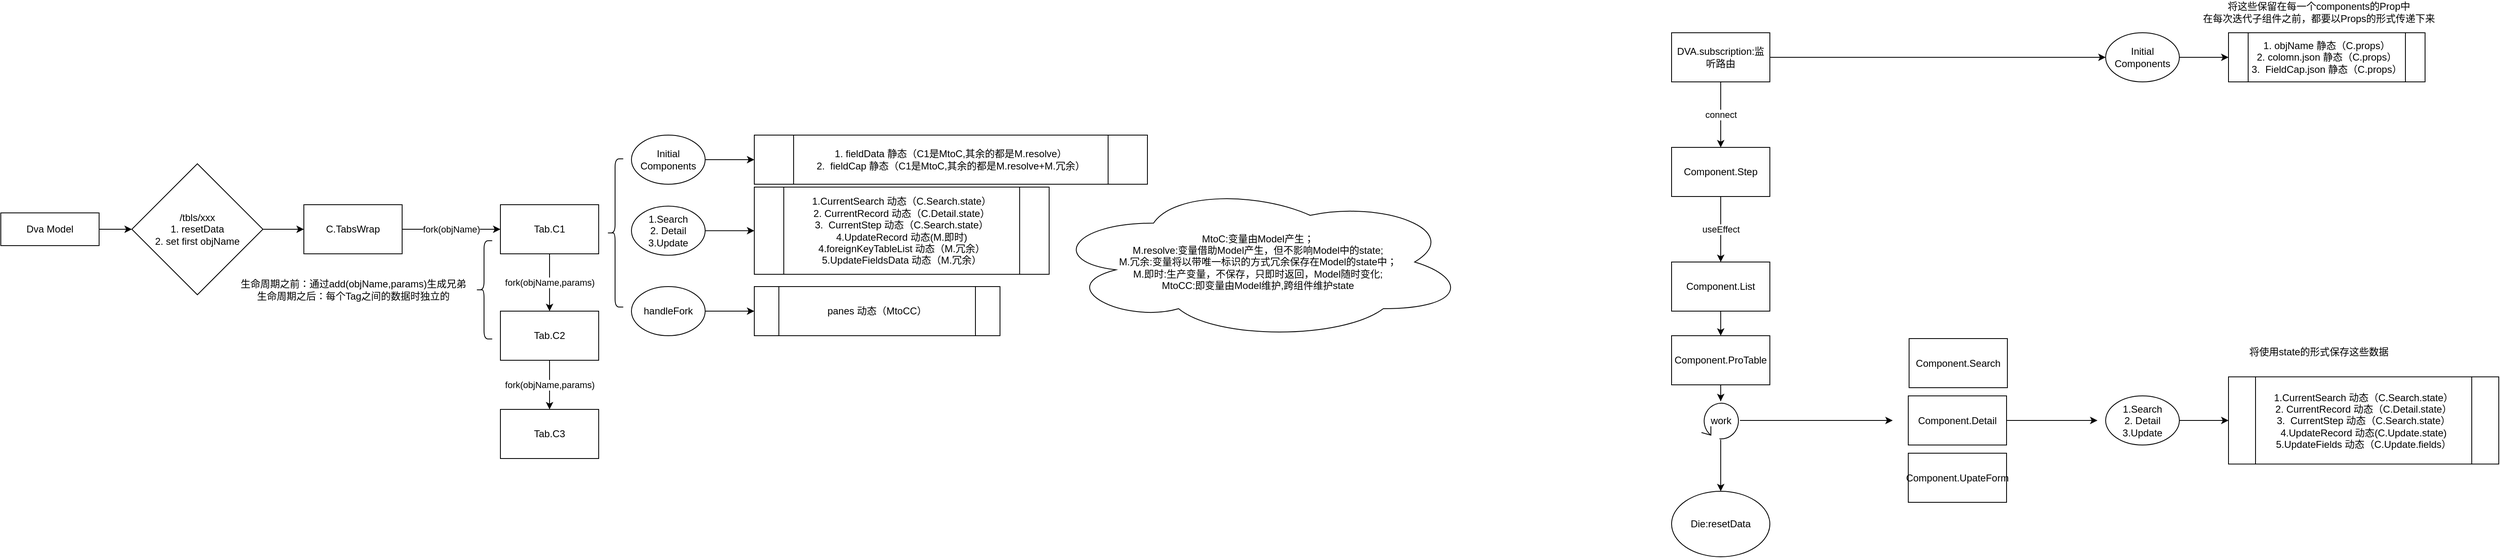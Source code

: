 <mxfile version="13.6.5" type="device"><diagram id="2DKwzml2tIwKbY2NUE9O" name="Page-1"><mxGraphModel dx="4202" dy="1494" grid="1" gridSize="10" guides="1" tooltips="1" connect="1" arrows="1" fold="1" page="1" pageScale="1" pageWidth="827" pageHeight="1169" math="0" shadow="0"><root><mxCell id="0"/><mxCell id="1" parent="0"/><mxCell id="vuEjP1x65g1y8RiFhSwC-2" style="edgeStyle=orthogonalEdgeStyle;rounded=0;orthogonalLoop=1;jettySize=auto;html=1;" edge="1" parent="1" source="MJmjFOhOWpN-rs-8GO11-1" target="vuEjP1x65g1y8RiFhSwC-1"><mxGeometry relative="1" as="geometry"/></mxCell><mxCell id="MJmjFOhOWpN-rs-8GO11-1" value="Dva Model" style="rounded=0;whiteSpace=wrap;html=1;" parent="1" vertex="1"><mxGeometry x="-1090" y="280" width="120" height="40" as="geometry"/></mxCell><mxCell id="MJmjFOhOWpN-rs-8GO11-3" value="1. objName 静态（C.props）&lt;br&gt;2. colomn.json 静态（C.props）&lt;br&gt;3.&amp;nbsp; FieldCap.json 静态（C.props）" style="shape=process;whiteSpace=wrap;html=1;backgroundOutline=1;" parent="1" vertex="1"><mxGeometry x="1630" y="60" width="240" height="60" as="geometry"/></mxCell><mxCell id="MJmjFOhOWpN-rs-8GO11-7" style="edgeStyle=orthogonalEdgeStyle;rounded=0;orthogonalLoop=1;jettySize=auto;html=1;entryX=0;entryY=0.5;entryDx=0;entryDy=0;" parent="1" source="MJmjFOhOWpN-rs-8GO11-6" target="MJmjFOhOWpN-rs-8GO11-3" edge="1"><mxGeometry relative="1" as="geometry"/></mxCell><mxCell id="MJmjFOhOWpN-rs-8GO11-6" value="Initial Components" style="ellipse;whiteSpace=wrap;html=1;" parent="1" vertex="1"><mxGeometry x="1480" y="60" width="90" height="60" as="geometry"/></mxCell><mxCell id="MJmjFOhOWpN-rs-8GO11-12" value="connect" style="edgeStyle=orthogonalEdgeStyle;rounded=0;orthogonalLoop=1;jettySize=auto;html=1;" parent="1" source="MJmjFOhOWpN-rs-8GO11-9" target="MJmjFOhOWpN-rs-8GO11-11" edge="1"><mxGeometry relative="1" as="geometry"><Array as="points"><mxPoint x="1010" y="160"/><mxPoint x="1010" y="160"/></Array></mxGeometry></mxCell><mxCell id="MJmjFOhOWpN-rs-8GO11-23" style="edgeStyle=orthogonalEdgeStyle;rounded=0;orthogonalLoop=1;jettySize=auto;html=1;entryX=0;entryY=0.5;entryDx=0;entryDy=0;" parent="1" source="MJmjFOhOWpN-rs-8GO11-9" target="MJmjFOhOWpN-rs-8GO11-6" edge="1"><mxGeometry relative="1" as="geometry"/></mxCell><mxCell id="MJmjFOhOWpN-rs-8GO11-9" value="DVA.subscription:监听路由" style="rounded=0;whiteSpace=wrap;html=1;" parent="1" vertex="1"><mxGeometry x="950" y="60" width="120" height="60" as="geometry"/></mxCell><mxCell id="MJmjFOhOWpN-rs-8GO11-14" value="useEffect" style="edgeStyle=orthogonalEdgeStyle;rounded=0;orthogonalLoop=1;jettySize=auto;html=1;" parent="1" source="MJmjFOhOWpN-rs-8GO11-11" target="MJmjFOhOWpN-rs-8GO11-13" edge="1"><mxGeometry relative="1" as="geometry"/></mxCell><mxCell id="MJmjFOhOWpN-rs-8GO11-11" value="Component.Step" style="rounded=0;whiteSpace=wrap;html=1;" parent="1" vertex="1"><mxGeometry x="950" y="200" width="120" height="60" as="geometry"/></mxCell><mxCell id="MJmjFOhOWpN-rs-8GO11-16" value="" style="edgeStyle=orthogonalEdgeStyle;rounded=0;orthogonalLoop=1;jettySize=auto;html=1;" parent="1" source="MJmjFOhOWpN-rs-8GO11-13" target="MJmjFOhOWpN-rs-8GO11-15" edge="1"><mxGeometry relative="1" as="geometry"/></mxCell><mxCell id="MJmjFOhOWpN-rs-8GO11-13" value="Component.List" style="rounded=0;whiteSpace=wrap;html=1;" parent="1" vertex="1"><mxGeometry x="950" y="340" width="120" height="60" as="geometry"/></mxCell><mxCell id="MJmjFOhOWpN-rs-8GO11-21" value="" style="edgeStyle=orthogonalEdgeStyle;rounded=0;orthogonalLoop=1;jettySize=auto;html=1;" parent="1" source="MJmjFOhOWpN-rs-8GO11-15" target="MJmjFOhOWpN-rs-8GO11-20" edge="1"><mxGeometry relative="1" as="geometry"/></mxCell><mxCell id="MJmjFOhOWpN-rs-8GO11-15" value="Component.ProTable" style="rounded=0;whiteSpace=wrap;html=1;" parent="1" vertex="1"><mxGeometry x="950" y="430" width="120" height="60" as="geometry"/></mxCell><mxCell id="MJmjFOhOWpN-rs-8GO11-18" value="Component.Search" style="rounded=0;whiteSpace=wrap;html=1;" parent="1" vertex="1"><mxGeometry x="1240" y="433.5" width="120" height="60" as="geometry"/></mxCell><mxCell id="MJmjFOhOWpN-rs-8GO11-37" style="edgeStyle=orthogonalEdgeStyle;rounded=0;orthogonalLoop=1;jettySize=auto;html=1;" parent="1" source="MJmjFOhOWpN-rs-8GO11-20" edge="1"><mxGeometry relative="1" as="geometry"><mxPoint x="1220" y="533.5" as="targetPoint"/></mxGeometry></mxCell><mxCell id="MJmjFOhOWpN-rs-8GO11-39" style="edgeStyle=orthogonalEdgeStyle;rounded=0;orthogonalLoop=1;jettySize=auto;html=1;" parent="1" source="MJmjFOhOWpN-rs-8GO11-20" target="MJmjFOhOWpN-rs-8GO11-40" edge="1"><mxGeometry relative="1" as="geometry"><mxPoint x="1010" y="600" as="targetPoint"/></mxGeometry></mxCell><mxCell id="MJmjFOhOWpN-rs-8GO11-20" value="work" style="shape=mxgraph.bpmn.loop;html=1;outlineConnect=0;" parent="1" vertex="1"><mxGeometry x="986.5" y="510" width="47" height="47" as="geometry"/></mxCell><mxCell id="MJmjFOhOWpN-rs-8GO11-32" value="" style="edgeStyle=orthogonalEdgeStyle;rounded=0;orthogonalLoop=1;jettySize=auto;html=1;" parent="1" source="MJmjFOhOWpN-rs-8GO11-26" target="MJmjFOhOWpN-rs-8GO11-28" edge="1"><mxGeometry relative="1" as="geometry"/></mxCell><mxCell id="MJmjFOhOWpN-rs-8GO11-26" value="1.Search&lt;br&gt;2. Detail&lt;br&gt;3.Update" style="ellipse;whiteSpace=wrap;html=1;" parent="1" vertex="1"><mxGeometry x="1480" y="503.5" width="90" height="60" as="geometry"/></mxCell><mxCell id="MJmjFOhOWpN-rs-8GO11-28" value="1.CurrentSearch 动态（C.Search.state）&lt;br&gt;2. CurrentRecord 动态（C.Detail.state）&lt;br&gt;3.&amp;nbsp; CurrentStep 动态（C.Search.state）&lt;br&gt;4.UpdateRecord 动态(C.Update.state)&lt;br&gt;5.UpdateFields 动态（C.Update.fields）" style="shape=process;whiteSpace=wrap;html=1;backgroundOutline=1;" parent="1" vertex="1"><mxGeometry x="1630" y="480.25" width="330" height="106.5" as="geometry"/></mxCell><mxCell id="MJmjFOhOWpN-rs-8GO11-38" style="edgeStyle=orthogonalEdgeStyle;rounded=0;orthogonalLoop=1;jettySize=auto;html=1;" parent="1" source="MJmjFOhOWpN-rs-8GO11-30" edge="1"><mxGeometry relative="1" as="geometry"><mxPoint x="1470" y="533.5" as="targetPoint"/></mxGeometry></mxCell><mxCell id="MJmjFOhOWpN-rs-8GO11-30" value="&lt;span&gt;Component.Detail&lt;/span&gt;" style="whiteSpace=wrap;html=1;" parent="1" vertex="1"><mxGeometry x="1239" y="503.5" width="120" height="60" as="geometry"/></mxCell><mxCell id="MJmjFOhOWpN-rs-8GO11-33" value="Component.UpateForm" style="whiteSpace=wrap;html=1;" parent="1" vertex="1"><mxGeometry x="1239" y="573.5" width="120" height="60" as="geometry"/></mxCell><mxCell id="MJmjFOhOWpN-rs-8GO11-40" value="Die:resetData" style="ellipse;whiteSpace=wrap;html=1;" parent="1" vertex="1"><mxGeometry x="950" y="620" width="120" height="80" as="geometry"/></mxCell><mxCell id="MJmjFOhOWpN-rs-8GO11-42" value="将这些保留在每一个components的Prop中&lt;br&gt;在每次迭代子组件之前，都要以Props的形式传递下来" style="text;html=1;align=center;verticalAlign=middle;resizable=0;points=[];autosize=1;" parent="1" vertex="1"><mxGeometry x="1590" y="20" width="300" height="30" as="geometry"/></mxCell><mxCell id="MJmjFOhOWpN-rs-8GO11-43" value="将使用state的形式保存这些数据" style="text;html=1;align=center;verticalAlign=middle;resizable=0;points=[];autosize=1;" parent="1" vertex="1"><mxGeometry x="1645" y="440" width="190" height="20" as="geometry"/></mxCell><mxCell id="vuEjP1x65g1y8RiFhSwC-5" value="" style="edgeStyle=orthogonalEdgeStyle;rounded=0;orthogonalLoop=1;jettySize=auto;html=1;" edge="1" parent="1" source="vuEjP1x65g1y8RiFhSwC-1" target="vuEjP1x65g1y8RiFhSwC-3"><mxGeometry relative="1" as="geometry"/></mxCell><mxCell id="vuEjP1x65g1y8RiFhSwC-1" value="/tbls/xxx&lt;br&gt;1. resetData&lt;br&gt;2. set first objName" style="rhombus;whiteSpace=wrap;html=1;" vertex="1" parent="1"><mxGeometry x="-930" y="220" width="160" height="160" as="geometry"/></mxCell><mxCell id="vuEjP1x65g1y8RiFhSwC-7" value="fork(objName)" style="edgeStyle=orthogonalEdgeStyle;rounded=0;orthogonalLoop=1;jettySize=auto;html=1;entryX=0;entryY=0.5;entryDx=0;entryDy=0;" edge="1" parent="1" source="vuEjP1x65g1y8RiFhSwC-3" target="vuEjP1x65g1y8RiFhSwC-6"><mxGeometry relative="1" as="geometry"/></mxCell><mxCell id="vuEjP1x65g1y8RiFhSwC-3" value="C.TabsWrap" style="rounded=0;whiteSpace=wrap;html=1;" vertex="1" parent="1"><mxGeometry x="-720" y="270" width="120" height="60" as="geometry"/></mxCell><mxCell id="vuEjP1x65g1y8RiFhSwC-12" value="fork(objName,params)" style="edgeStyle=orthogonalEdgeStyle;rounded=0;orthogonalLoop=1;jettySize=auto;html=1;" edge="1" parent="1" source="vuEjP1x65g1y8RiFhSwC-6" target="vuEjP1x65g1y8RiFhSwC-8"><mxGeometry relative="1" as="geometry"/></mxCell><mxCell id="vuEjP1x65g1y8RiFhSwC-6" value="Tab.C1" style="whiteSpace=wrap;html=1;" vertex="1" parent="1"><mxGeometry x="-480" y="270" width="120" height="60" as="geometry"/></mxCell><mxCell id="vuEjP1x65g1y8RiFhSwC-13" value="fork(objName,params)" style="edgeStyle=orthogonalEdgeStyle;rounded=0;orthogonalLoop=1;jettySize=auto;html=1;" edge="1" parent="1" source="vuEjP1x65g1y8RiFhSwC-8" target="vuEjP1x65g1y8RiFhSwC-9"><mxGeometry relative="1" as="geometry"/></mxCell><mxCell id="vuEjP1x65g1y8RiFhSwC-8" value="Tab.C2" style="whiteSpace=wrap;html=1;" vertex="1" parent="1"><mxGeometry x="-480" y="400" width="120" height="60" as="geometry"/></mxCell><mxCell id="vuEjP1x65g1y8RiFhSwC-9" value="Tab.C3" style="whiteSpace=wrap;html=1;" vertex="1" parent="1"><mxGeometry x="-480" y="520" width="120" height="60" as="geometry"/></mxCell><mxCell id="vuEjP1x65g1y8RiFhSwC-10" value="" style="shape=curlyBracket;whiteSpace=wrap;html=1;rounded=1;" vertex="1" parent="1"><mxGeometry x="-510" y="314" width="20" height="120" as="geometry"/></mxCell><mxCell id="vuEjP1x65g1y8RiFhSwC-11" value="生命周期之前：通过add(objName,params)生成兄弟&lt;br&gt;生命周期之后：每个Tag之间的数据时独立的" style="text;html=1;align=center;verticalAlign=middle;resizable=0;points=[];autosize=1;" vertex="1" parent="1"><mxGeometry x="-805" y="359" width="290" height="30" as="geometry"/></mxCell><mxCell id="vuEjP1x65g1y8RiFhSwC-14" value="" style="shape=curlyBracket;whiteSpace=wrap;html=1;rounded=1;" vertex="1" parent="1"><mxGeometry x="-350" y="214" width="20" height="181" as="geometry"/></mxCell><mxCell id="vuEjP1x65g1y8RiFhSwC-15" value="1. fieldData 静态（C1是MtoC,其余的都是M.resolve）&lt;br&gt;2.&amp;nbsp; fieldCap 静态（C1是MtoC,其余的都是M.resolve+M.冗余）" style="shape=process;whiteSpace=wrap;html=1;backgroundOutline=1;" vertex="1" parent="1"><mxGeometry x="-170" y="185" width="480" height="60" as="geometry"/></mxCell><mxCell id="vuEjP1x65g1y8RiFhSwC-16" style="edgeStyle=orthogonalEdgeStyle;rounded=0;orthogonalLoop=1;jettySize=auto;html=1;entryX=0;entryY=0.5;entryDx=0;entryDy=0;" edge="1" source="vuEjP1x65g1y8RiFhSwC-17" target="vuEjP1x65g1y8RiFhSwC-15" parent="1"><mxGeometry relative="1" as="geometry"/></mxCell><mxCell id="vuEjP1x65g1y8RiFhSwC-17" value="Initial Components" style="ellipse;whiteSpace=wrap;html=1;" vertex="1" parent="1"><mxGeometry x="-320" y="185" width="90" height="60" as="geometry"/></mxCell><mxCell id="vuEjP1x65g1y8RiFhSwC-19" value="" style="edgeStyle=orthogonalEdgeStyle;rounded=0;orthogonalLoop=1;jettySize=auto;html=1;" edge="1" source="vuEjP1x65g1y8RiFhSwC-20" target="vuEjP1x65g1y8RiFhSwC-21" parent="1"><mxGeometry relative="1" as="geometry"/></mxCell><mxCell id="vuEjP1x65g1y8RiFhSwC-20" value="1.Search&lt;br&gt;2. Detail&lt;br&gt;3.Update" style="ellipse;whiteSpace=wrap;html=1;" vertex="1" parent="1"><mxGeometry x="-320" y="271.75" width="90" height="60" as="geometry"/></mxCell><mxCell id="vuEjP1x65g1y8RiFhSwC-21" value="1.CurrentSearch 动态（C.Search.state）&lt;br&gt;2. CurrentRecord 动态（C.Detail.state）&lt;br&gt;3.&amp;nbsp; CurrentStep 动态（C.Search.state）&lt;br&gt;4.UpdateRecord 动态(M.即时)&lt;br&gt;4.foreignKeyTableList 动态（M.冗余）&lt;br&gt;5.UpdateFieldsData 动态（M.冗余）" style="shape=process;whiteSpace=wrap;html=1;backgroundOutline=1;" vertex="1" parent="1"><mxGeometry x="-170" y="248.5" width="360" height="106.5" as="geometry"/></mxCell><mxCell id="vuEjP1x65g1y8RiFhSwC-25" value="" style="edgeStyle=orthogonalEdgeStyle;rounded=0;orthogonalLoop=1;jettySize=auto;html=1;" edge="1" parent="1" source="vuEjP1x65g1y8RiFhSwC-23" target="vuEjP1x65g1y8RiFhSwC-24"><mxGeometry relative="1" as="geometry"/></mxCell><mxCell id="vuEjP1x65g1y8RiFhSwC-23" value="handleFork" style="ellipse;whiteSpace=wrap;html=1;" vertex="1" parent="1"><mxGeometry x="-320" y="370" width="90" height="60" as="geometry"/></mxCell><mxCell id="vuEjP1x65g1y8RiFhSwC-24" value="panes 动态（MtoCC）" style="shape=process;whiteSpace=wrap;html=1;backgroundOutline=1;" vertex="1" parent="1"><mxGeometry x="-170" y="370" width="300" height="60" as="geometry"/></mxCell><mxCell id="vuEjP1x65g1y8RiFhSwC-26" value="MtoC:变量由Model产生；&lt;br&gt;M.resolve:变量借助Model产生，但不影响Model中的state;&lt;br&gt;M.冗余:变量将以带唯一标识的方式冗余保存在Model的state中；&lt;br&gt;M.即时:生产变量，不保存，只即时返回，Model随时变化;&lt;br&gt;MtoCC:即变量由Model维护,跨组件维护state" style="ellipse;shape=cloud;whiteSpace=wrap;html=1;" vertex="1" parent="1"><mxGeometry x="190" y="245" width="510" height="190" as="geometry"/></mxCell></root></mxGraphModel></diagram></mxfile>